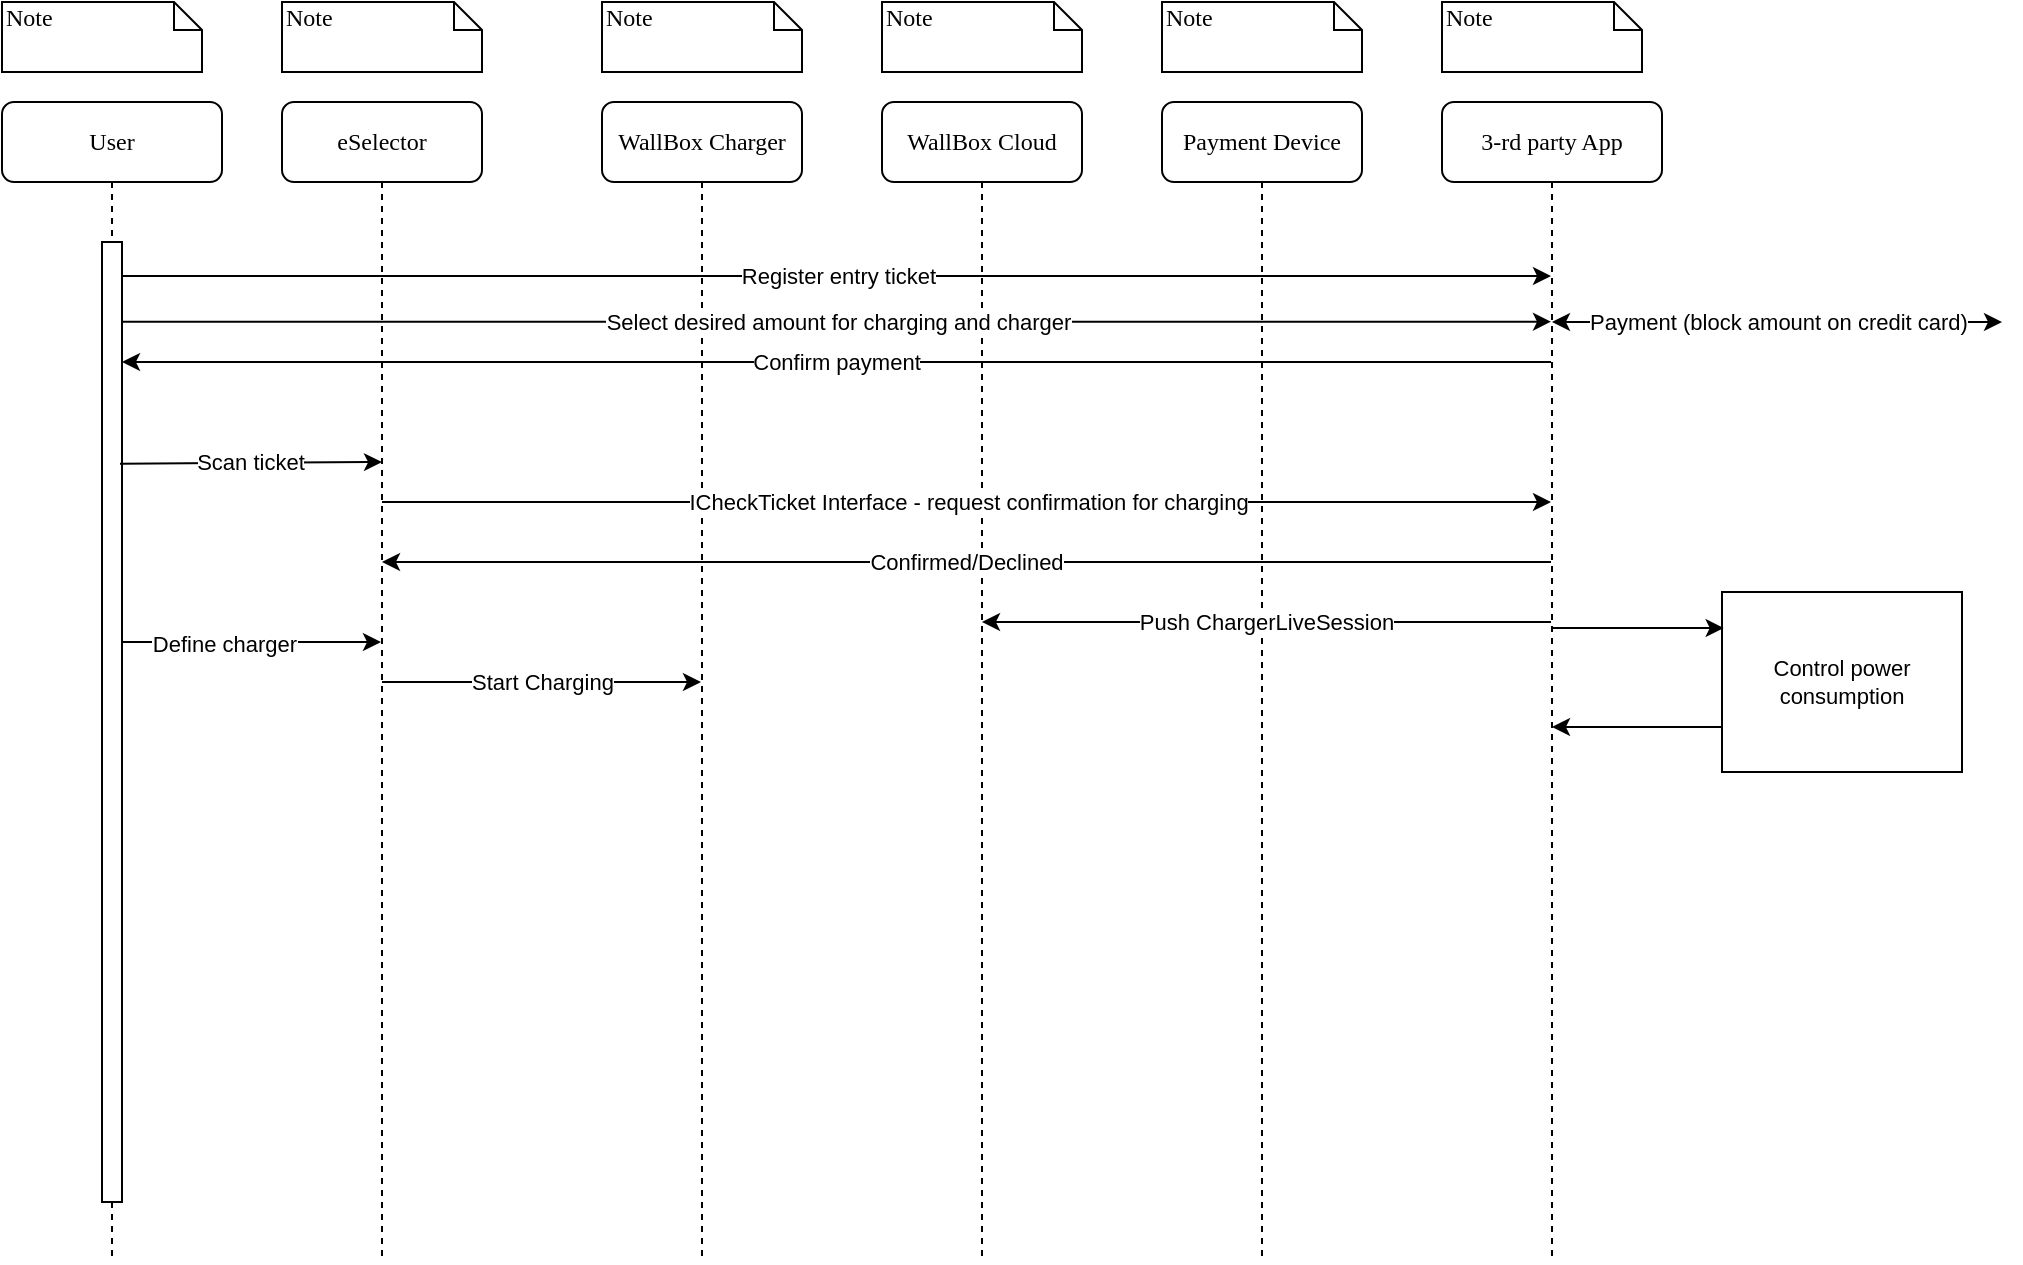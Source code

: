 <mxfile version="20.3.7" type="github">
  <diagram name="Page-1" id="13e1069c-82ec-6db2-03f1-153e76fe0fe0">
    <mxGraphModel dx="1146" dy="526" grid="1" gridSize="10" guides="1" tooltips="1" connect="1" arrows="1" fold="1" page="1" pageScale="1" pageWidth="1100" pageHeight="850" background="none" math="0" shadow="0">
      <root>
        <mxCell id="0" />
        <mxCell id="1" parent="0" />
        <mxCell id="7baba1c4bc27f4b0-2" value="eSelector" style="shape=umlLifeline;perimeter=lifelinePerimeter;whiteSpace=wrap;html=1;container=1;collapsible=0;recursiveResize=0;outlineConnect=0;rounded=1;shadow=0;comic=0;labelBackgroundColor=none;strokeWidth=1;fontFamily=Verdana;fontSize=12;align=center;" parent="1" vertex="1">
          <mxGeometry x="240" y="80" width="100" height="580" as="geometry" />
        </mxCell>
        <mxCell id="7baba1c4bc27f4b0-3" value="WallBox Charger" style="shape=umlLifeline;perimeter=lifelinePerimeter;whiteSpace=wrap;html=1;container=1;collapsible=0;recursiveResize=0;outlineConnect=0;rounded=1;shadow=0;comic=0;labelBackgroundColor=none;strokeWidth=1;fontFamily=Verdana;fontSize=12;align=center;" parent="1" vertex="1">
          <mxGeometry x="400" y="80" width="100" height="580" as="geometry" />
        </mxCell>
        <mxCell id="7baba1c4bc27f4b0-4" value="WallBox Cloud" style="shape=umlLifeline;perimeter=lifelinePerimeter;whiteSpace=wrap;html=1;container=1;collapsible=0;recursiveResize=0;outlineConnect=0;rounded=1;shadow=0;comic=0;labelBackgroundColor=none;strokeWidth=1;fontFamily=Verdana;fontSize=12;align=center;" parent="1" vertex="1">
          <mxGeometry x="540" y="80" width="100" height="580" as="geometry" />
        </mxCell>
        <mxCell id="7baba1c4bc27f4b0-5" value="Payment Device" style="shape=umlLifeline;perimeter=lifelinePerimeter;whiteSpace=wrap;html=1;container=1;collapsible=0;recursiveResize=0;outlineConnect=0;rounded=1;shadow=0;comic=0;labelBackgroundColor=none;strokeWidth=1;fontFamily=Verdana;fontSize=12;align=center;" parent="1" vertex="1">
          <mxGeometry x="680" y="80" width="100" height="580" as="geometry" />
        </mxCell>
        <mxCell id="7baba1c4bc27f4b0-6" value="3-rd party App" style="shape=umlLifeline;perimeter=lifelinePerimeter;whiteSpace=wrap;html=1;container=1;collapsible=0;recursiveResize=0;outlineConnect=0;rounded=1;shadow=0;comic=0;labelBackgroundColor=none;strokeWidth=1;fontFamily=Verdana;fontSize=12;align=center;" parent="1" vertex="1">
          <mxGeometry x="820" y="80" width="110" height="580" as="geometry" />
        </mxCell>
        <mxCell id="7baba1c4bc27f4b0-8" value="User" style="shape=umlLifeline;perimeter=lifelinePerimeter;whiteSpace=wrap;html=1;container=1;collapsible=0;recursiveResize=0;outlineConnect=0;rounded=1;shadow=0;comic=0;labelBackgroundColor=none;strokeWidth=1;fontFamily=Verdana;fontSize=12;align=center;" parent="1" vertex="1">
          <mxGeometry x="100" y="80" width="110" height="580" as="geometry" />
        </mxCell>
        <mxCell id="XLO-g-2Kwip_OF-wNKaZ-3" value="" style="rounded=0;whiteSpace=wrap;html=1;" vertex="1" parent="7baba1c4bc27f4b0-8">
          <mxGeometry x="50" y="70" width="10" height="480" as="geometry" />
        </mxCell>
        <mxCell id="7baba1c4bc27f4b0-40" value="Note" style="shape=note;whiteSpace=wrap;html=1;size=14;verticalAlign=top;align=left;spacingTop=-6;rounded=0;shadow=0;comic=0;labelBackgroundColor=none;strokeWidth=1;fontFamily=Verdana;fontSize=12" parent="1" vertex="1">
          <mxGeometry x="100" y="30" width="100" height="35" as="geometry" />
        </mxCell>
        <mxCell id="7baba1c4bc27f4b0-41" value="Note" style="shape=note;whiteSpace=wrap;html=1;size=14;verticalAlign=top;align=left;spacingTop=-6;rounded=0;shadow=0;comic=0;labelBackgroundColor=none;strokeWidth=1;fontFamily=Verdana;fontSize=12" parent="1" vertex="1">
          <mxGeometry x="240" y="30" width="100" height="35" as="geometry" />
        </mxCell>
        <mxCell id="7baba1c4bc27f4b0-42" value="Note" style="shape=note;whiteSpace=wrap;html=1;size=14;verticalAlign=top;align=left;spacingTop=-6;rounded=0;shadow=0;comic=0;labelBackgroundColor=none;strokeWidth=1;fontFamily=Verdana;fontSize=12" parent="1" vertex="1">
          <mxGeometry x="400" y="30" width="100" height="35" as="geometry" />
        </mxCell>
        <mxCell id="7baba1c4bc27f4b0-43" value="Note" style="shape=note;whiteSpace=wrap;html=1;size=14;verticalAlign=top;align=left;spacingTop=-6;rounded=0;shadow=0;comic=0;labelBackgroundColor=none;strokeWidth=1;fontFamily=Verdana;fontSize=12" parent="1" vertex="1">
          <mxGeometry x="540" y="30" width="100" height="35" as="geometry" />
        </mxCell>
        <mxCell id="7baba1c4bc27f4b0-44" value="Note" style="shape=note;whiteSpace=wrap;html=1;size=14;verticalAlign=top;align=left;spacingTop=-6;rounded=0;shadow=0;comic=0;labelBackgroundColor=none;strokeWidth=1;fontFamily=Verdana;fontSize=12" parent="1" vertex="1">
          <mxGeometry x="680" y="30" width="100" height="35" as="geometry" />
        </mxCell>
        <mxCell id="7baba1c4bc27f4b0-45" value="Note" style="shape=note;whiteSpace=wrap;html=1;size=14;verticalAlign=top;align=left;spacingTop=-6;rounded=0;shadow=0;comic=0;labelBackgroundColor=none;strokeWidth=1;fontFamily=Verdana;fontSize=12" parent="1" vertex="1">
          <mxGeometry x="820" y="30" width="100" height="35" as="geometry" />
        </mxCell>
        <mxCell id="XLO-g-2Kwip_OF-wNKaZ-1" value="Register entry ticket" style="endArrow=classic;html=1;rounded=0;" edge="1" parent="1" target="7baba1c4bc27f4b0-6">
          <mxGeometry width="50" height="50" relative="1" as="geometry">
            <mxPoint x="160" y="167" as="sourcePoint" />
            <mxPoint x="570" y="360" as="targetPoint" />
            <Array as="points">
              <mxPoint x="510" y="167" />
            </Array>
          </mxGeometry>
        </mxCell>
        <mxCell id="XLO-g-2Kwip_OF-wNKaZ-6" value="Select desired amount for charging and charger" style="endArrow=classic;html=1;rounded=0;exitX=1;exitY=0.083;exitDx=0;exitDy=0;exitPerimeter=0;" edge="1" parent="1" source="XLO-g-2Kwip_OF-wNKaZ-3" target="7baba1c4bc27f4b0-6">
          <mxGeometry width="50" height="50" relative="1" as="geometry">
            <mxPoint x="520" y="410" as="sourcePoint" />
            <mxPoint x="570" y="360" as="targetPoint" />
          </mxGeometry>
        </mxCell>
        <mxCell id="XLO-g-2Kwip_OF-wNKaZ-9" value="Payment (block amount on credit card)" style="endArrow=classic;startArrow=classic;html=1;rounded=0;" edge="1" parent="1" source="7baba1c4bc27f4b0-6">
          <mxGeometry width="50" height="50" relative="1" as="geometry">
            <mxPoint x="520" y="310" as="sourcePoint" />
            <mxPoint x="1100" y="190" as="targetPoint" />
          </mxGeometry>
        </mxCell>
        <mxCell id="XLO-g-2Kwip_OF-wNKaZ-10" value="Confirm payment" style="endArrow=classic;html=1;rounded=0;" edge="1" parent="1" source="7baba1c4bc27f4b0-6">
          <mxGeometry width="50" height="50" relative="1" as="geometry">
            <mxPoint x="520" y="310" as="sourcePoint" />
            <mxPoint x="160" y="210" as="targetPoint" />
          </mxGeometry>
        </mxCell>
        <mxCell id="XLO-g-2Kwip_OF-wNKaZ-11" value="Scan ticket" style="endArrow=classic;html=1;rounded=0;exitX=0.9;exitY=0.231;exitDx=0;exitDy=0;exitPerimeter=0;" edge="1" parent="1" source="XLO-g-2Kwip_OF-wNKaZ-3">
          <mxGeometry width="50" height="50" relative="1" as="geometry">
            <mxPoint x="170" y="260" as="sourcePoint" />
            <mxPoint x="290" y="260" as="targetPoint" />
          </mxGeometry>
        </mxCell>
        <mxCell id="XLO-g-2Kwip_OF-wNKaZ-12" value="ICheckTicket Interface - request confirmation for charging" style="endArrow=classic;html=1;rounded=0;" edge="1" parent="1" source="7baba1c4bc27f4b0-2" target="7baba1c4bc27f4b0-6">
          <mxGeometry width="50" height="50" relative="1" as="geometry">
            <mxPoint x="290" y="260" as="sourcePoint" />
            <mxPoint x="660" y="260" as="targetPoint" />
            <Array as="points">
              <mxPoint x="530" y="280" />
            </Array>
          </mxGeometry>
        </mxCell>
        <mxCell id="XLO-g-2Kwip_OF-wNKaZ-13" value="Confirmed/Declined" style="endArrow=classic;html=1;rounded=0;" edge="1" parent="1" source="7baba1c4bc27f4b0-6" target="7baba1c4bc27f4b0-2">
          <mxGeometry width="50" height="50" relative="1" as="geometry">
            <mxPoint x="610" y="450" as="sourcePoint" />
            <mxPoint x="660" y="400" as="targetPoint" />
            <Array as="points">
              <mxPoint x="570" y="310" />
            </Array>
          </mxGeometry>
        </mxCell>
        <mxCell id="XLO-g-2Kwip_OF-wNKaZ-14" value="" style="endArrow=classic;html=1;rounded=0;" edge="1" parent="1" target="7baba1c4bc27f4b0-2">
          <mxGeometry width="50" height="50" relative="1" as="geometry">
            <mxPoint x="160" y="350" as="sourcePoint" />
            <mxPoint x="290" y="330" as="targetPoint" />
            <Array as="points">
              <mxPoint x="220" y="350" />
              <mxPoint x="240" y="350" />
            </Array>
          </mxGeometry>
        </mxCell>
        <mxCell id="XLO-g-2Kwip_OF-wNKaZ-15" value="Define charger" style="edgeLabel;html=1;align=center;verticalAlign=middle;resizable=0;points=[];" vertex="1" connectable="0" parent="XLO-g-2Kwip_OF-wNKaZ-14">
          <mxGeometry x="-0.213" y="-1" relative="1" as="geometry">
            <mxPoint as="offset" />
          </mxGeometry>
        </mxCell>
        <mxCell id="XLO-g-2Kwip_OF-wNKaZ-16" value="Start Charging" style="endArrow=classic;html=1;rounded=0;" edge="1" parent="1" source="7baba1c4bc27f4b0-2" target="7baba1c4bc27f4b0-3">
          <mxGeometry width="50" height="50" relative="1" as="geometry">
            <mxPoint x="610" y="380" as="sourcePoint" />
            <mxPoint x="660" y="330" as="targetPoint" />
          </mxGeometry>
        </mxCell>
        <mxCell id="XLO-g-2Kwip_OF-wNKaZ-17" value="&lt;span style=&quot;text-align: start;&quot;&gt;&lt;font style=&quot;font-size: 11px;&quot;&gt;Push ChargerLiveSession&lt;/font&gt;&lt;/span&gt;" style="endArrow=classic;html=1;rounded=0;fontColor=default;" edge="1" parent="1" source="7baba1c4bc27f4b0-6" target="7baba1c4bc27f4b0-4">
          <mxGeometry width="50" height="50" relative="1" as="geometry">
            <mxPoint x="610" y="380" as="sourcePoint" />
            <mxPoint x="660" y="330" as="targetPoint" />
            <Array as="points">
              <mxPoint x="780" y="340" />
              <mxPoint x="740" y="340" />
            </Array>
          </mxGeometry>
        </mxCell>
        <mxCell id="XLO-g-2Kwip_OF-wNKaZ-18" value="Control power consumption" style="rounded=0;whiteSpace=wrap;html=1;fontFamily=Helvetica;fontSize=11;fontColor=default;" vertex="1" parent="1">
          <mxGeometry x="960" y="325" width="120" height="90" as="geometry" />
        </mxCell>
        <mxCell id="XLO-g-2Kwip_OF-wNKaZ-19" value="" style="endArrow=classic;html=1;rounded=0;fontFamily=Helvetica;fontSize=11;fontColor=default;entryX=0.007;entryY=0.2;entryDx=0;entryDy=0;entryPerimeter=0;" edge="1" parent="1" source="7baba1c4bc27f4b0-6" target="XLO-g-2Kwip_OF-wNKaZ-18">
          <mxGeometry width="50" height="50" relative="1" as="geometry">
            <mxPoint x="610" y="370" as="sourcePoint" />
            <mxPoint x="660" y="320" as="targetPoint" />
          </mxGeometry>
        </mxCell>
        <mxCell id="XLO-g-2Kwip_OF-wNKaZ-20" value="" style="endArrow=classic;html=1;rounded=0;fontFamily=Helvetica;fontSize=11;fontColor=default;exitX=0;exitY=0.75;exitDx=0;exitDy=0;" edge="1" parent="1" source="XLO-g-2Kwip_OF-wNKaZ-18" target="7baba1c4bc27f4b0-6">
          <mxGeometry width="50" height="50" relative="1" as="geometry">
            <mxPoint x="610" y="370" as="sourcePoint" />
            <mxPoint x="660" y="320" as="targetPoint" />
          </mxGeometry>
        </mxCell>
      </root>
    </mxGraphModel>
  </diagram>
</mxfile>
